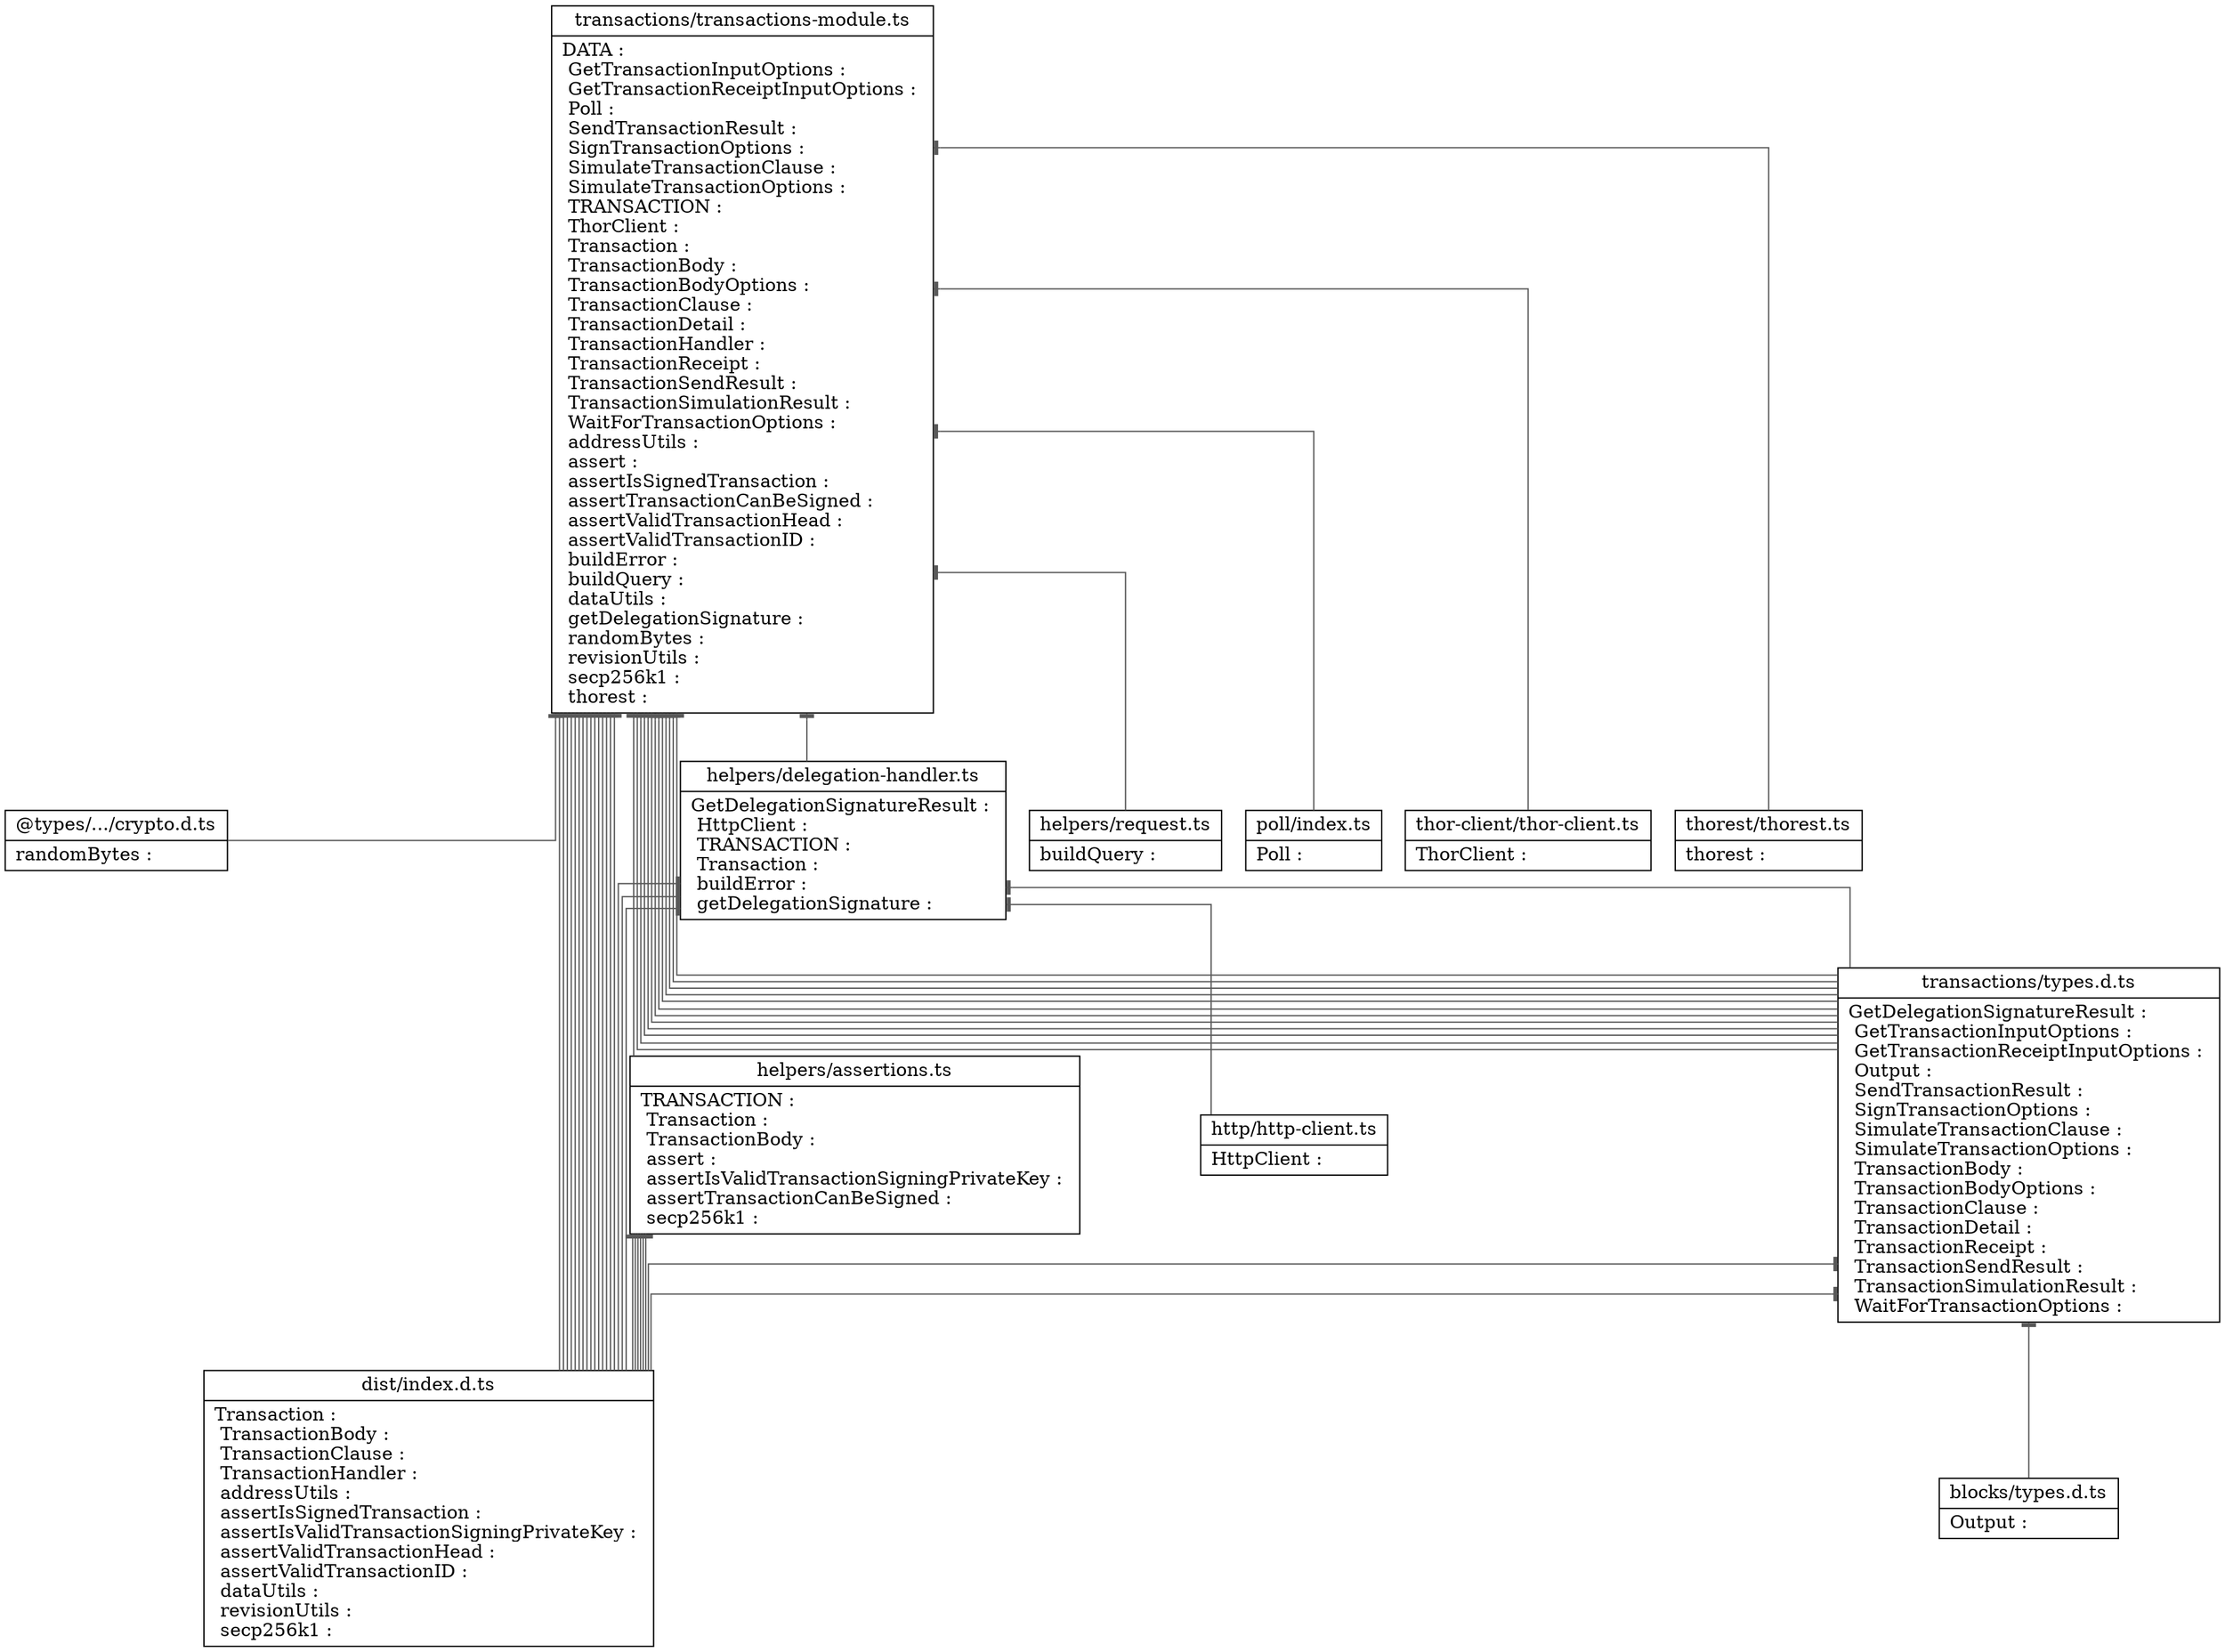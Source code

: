 digraph "transactions" {

splines  = ortho;
fontname = "Inconsolata";

node [colorscheme = ylgnbu4];
edge [colorscheme = dark28, dir = both];

"@types/.../crypto.d.ts"              [shape = record, label = "{ @types/.../crypto.d.ts |  randomBytes : \l }"];
"blocks/types.d.ts"                   [shape = record, label = "{ blocks/types.d.ts |  Output : \l }"];
"dist/index.d.ts"                     [shape = record, label = "{ dist/index.d.ts |  DATA : \l  TRANSACTION : \l  assert : \l  buildError : \l }"];
"dist/index.d.ts"                     [shape = record, label = "{ dist/index.d.ts |  Transaction : \l  TransactionBody : \l  TransactionClause : \l  TransactionHandler : \l  addressUtils : \l  assertIsSignedTransaction : \l  assertIsValidTransactionSigningPrivateKey : \l  assertValidTransactionHead : \l  assertValidTransactionID : \l  dataUtils : \l  revisionUtils : \l  secp256k1 : \l }"];
"helpers/assertions.ts"               [shape = record, label = "{ helpers/assertions.ts |  TRANSACTION : \l  Transaction : \l  TransactionBody : \l  assert : \l  assertIsValidTransactionSigningPrivateKey : \l  assertTransactionCanBeSigned : \l  secp256k1 : \l }"];
"helpers/delegation-handler.ts"       [shape = record, label = "{ helpers/delegation-handler.ts |  GetDelegationSignatureResult : \l  HttpClient : \l  TRANSACTION : \l  Transaction : \l  buildError : \l  getDelegationSignature : \l }"];
"helpers/request.ts"                  [shape = record, label = "{ helpers/request.ts |  buildQuery : \l }"];
"http/http-client.ts"                 [shape = record, label = "{ http/http-client.ts |  HttpClient : \l }"];
"poll/index.ts"                       [shape = record, label = "{ poll/index.ts |  Poll : \l }"];
"thor-client/thor-client.ts"          [shape = record, label = "{ thor-client/thor-client.ts |  ThorClient : \l }"];
"thorest/thorest.ts"                  [shape = record, label = "{ thorest/thorest.ts |  thorest : \l }"];
"transactions/transactions-module.ts" [shape = record, label = "{ transactions/transactions-module.ts |  DATA : \l  GetTransactionInputOptions : \l  GetTransactionReceiptInputOptions : \l  Poll : \l  SendTransactionResult : \l  SignTransactionOptions : \l  SimulateTransactionClause : \l  SimulateTransactionOptions : \l  TRANSACTION : \l  ThorClient : \l  Transaction : \l  TransactionBody : \l  TransactionBodyOptions : \l  TransactionClause : \l  TransactionDetail : \l  TransactionHandler : \l  TransactionReceipt : \l  TransactionSendResult : \l  TransactionSimulationResult : \l  WaitForTransactionOptions : \l  addressUtils : \l  assert : \l  assertIsSignedTransaction : \l  assertTransactionCanBeSigned : \l  assertValidTransactionHead : \l  assertValidTransactionID : \l  buildError : \l  buildQuery : \l  dataUtils : \l  getDelegationSignature : \l  randomBytes : \l  revisionUtils : \l  secp256k1 : \l  thorest : \l }"];
"transactions/types.d.ts"             [shape = record, label = "{ transactions/types.d.ts |  GetDelegationSignatureResult : \l  GetTransactionInputOptions : \l  GetTransactionReceiptInputOptions : \l  Output : \l  SendTransactionResult : \l  SignTransactionOptions : \l  SimulateTransactionClause : \l  SimulateTransactionOptions : \l  TransactionBody : \l  TransactionBodyOptions : \l  TransactionClause : \l  TransactionDetail : \l  TransactionReceipt : \l  TransactionSendResult : \l  TransactionSimulationResult : \l  WaitForTransactionOptions : \l }"];

"helpers/assertions.ts"               -> "dist/index.d.ts"                     [color = "#595959", style = solid , arrowtail = tee     , arrowhead = none    , taillabel = "", label = "", headlabel = ""];
"helpers/assertions.ts"               -> "dist/index.d.ts"                     [color = "#595959", style = solid , arrowtail = tee     , arrowhead = none    , taillabel = "", label = "", headlabel = ""];
"helpers/assertions.ts"               -> "dist/index.d.ts"                     [color = "#595959", style = solid , arrowtail = tee     , arrowhead = none    , taillabel = "", label = "", headlabel = ""];
"helpers/assertions.ts"               -> "dist/index.d.ts"                     [color = "#595959", style = solid , arrowtail = tee     , arrowhead = none    , taillabel = "", label = "", headlabel = ""];
"helpers/assertions.ts"               -> "dist/index.d.ts"                     [color = "#595959", style = solid , arrowtail = tee     , arrowhead = none    , taillabel = "", label = "", headlabel = ""];
"helpers/assertions.ts"               -> "dist/index.d.ts"                     [color = "#595959", style = solid , arrowtail = tee     , arrowhead = none    , taillabel = "", label = "", headlabel = ""];
"helpers/delegation-handler.ts"       -> "dist/index.d.ts"                     [color = "#595959", style = solid , arrowtail = tee     , arrowhead = none    , taillabel = "", label = "", headlabel = ""];
"helpers/delegation-handler.ts"       -> "dist/index.d.ts"                     [color = "#595959", style = solid , arrowtail = tee     , arrowhead = none    , taillabel = "", label = "", headlabel = ""];
"helpers/delegation-handler.ts"       -> "dist/index.d.ts"                     [color = "#595959", style = solid , arrowtail = tee     , arrowhead = none    , taillabel = "", label = "", headlabel = ""];
"helpers/delegation-handler.ts"       -> "http/http-client.ts"                 [color = "#595959", style = solid , arrowtail = tee     , arrowhead = none    , taillabel = "", label = "", headlabel = ""];
"helpers/delegation-handler.ts"       -> "transactions/types.d.ts"             [color = "#595959", style = solid , arrowtail = tee     , arrowhead = none    , taillabel = "", label = "", headlabel = ""];
"transactions/transactions-module.ts" -> "@types/.../crypto.d.ts"              [color = "#595959", style = solid , arrowtail = tee     , arrowhead = none    , taillabel = "", label = "", headlabel = ""];
"transactions/transactions-module.ts" -> "dist/index.d.ts"                     [color = "#595959", style = solid , arrowtail = tee     , arrowhead = none    , taillabel = "", label = "", headlabel = ""];
"transactions/transactions-module.ts" -> "dist/index.d.ts"                     [color = "#595959", style = solid , arrowtail = tee     , arrowhead = none    , taillabel = "", label = "", headlabel = ""];
"transactions/transactions-module.ts" -> "dist/index.d.ts"                     [color = "#595959", style = solid , arrowtail = tee     , arrowhead = none    , taillabel = "", label = "", headlabel = ""];
"transactions/transactions-module.ts" -> "dist/index.d.ts"                     [color = "#595959", style = solid , arrowtail = tee     , arrowhead = none    , taillabel = "", label = "", headlabel = ""];
"transactions/transactions-module.ts" -> "dist/index.d.ts"                     [color = "#595959", style = solid , arrowtail = tee     , arrowhead = none    , taillabel = "", label = "", headlabel = ""];
"transactions/transactions-module.ts" -> "dist/index.d.ts"                     [color = "#595959", style = solid , arrowtail = tee     , arrowhead = none    , taillabel = "", label = "", headlabel = ""];
"transactions/transactions-module.ts" -> "dist/index.d.ts"                     [color = "#595959", style = solid , arrowtail = tee     , arrowhead = none    , taillabel = "", label = "", headlabel = ""];
"transactions/transactions-module.ts" -> "dist/index.d.ts"                     [color = "#595959", style = solid , arrowtail = tee     , arrowhead = none    , taillabel = "", label = "", headlabel = ""];
"transactions/transactions-module.ts" -> "dist/index.d.ts"                     [color = "#595959", style = solid , arrowtail = tee     , arrowhead = none    , taillabel = "", label = "", headlabel = ""];
"transactions/transactions-module.ts" -> "dist/index.d.ts"                     [color = "#595959", style = solid , arrowtail = tee     , arrowhead = none    , taillabel = "", label = "", headlabel = ""];
"transactions/transactions-module.ts" -> "dist/index.d.ts"                     [color = "#595959", style = solid , arrowtail = tee     , arrowhead = none    , taillabel = "", label = "", headlabel = ""];
"transactions/transactions-module.ts" -> "dist/index.d.ts"                     [color = "#595959", style = solid , arrowtail = tee     , arrowhead = none    , taillabel = "", label = "", headlabel = ""];
"transactions/transactions-module.ts" -> "dist/index.d.ts"                     [color = "#595959", style = solid , arrowtail = tee     , arrowhead = none    , taillabel = "", label = "", headlabel = ""];
"transactions/transactions-module.ts" -> "dist/index.d.ts"                     [color = "#595959", style = solid , arrowtail = tee     , arrowhead = none    , taillabel = "", label = "", headlabel = ""];
"transactions/transactions-module.ts" -> "dist/index.d.ts"                     [color = "#595959", style = solid , arrowtail = tee     , arrowhead = none    , taillabel = "", label = "", headlabel = ""];
"transactions/transactions-module.ts" -> "helpers/assertions.ts"               [color = "#595959", style = solid , arrowtail = tee     , arrowhead = none    , taillabel = "", label = "", headlabel = ""];
"transactions/transactions-module.ts" -> "helpers/delegation-handler.ts"       [color = "#595959", style = solid , arrowtail = tee     , arrowhead = none    , taillabel = "", label = "", headlabel = ""];
"transactions/transactions-module.ts" -> "helpers/request.ts"                  [color = "#595959", style = solid , arrowtail = tee     , arrowhead = none    , taillabel = "", label = "", headlabel = ""];
"transactions/transactions-module.ts" -> "poll/index.ts"                       [color = "#595959", style = solid , arrowtail = tee     , arrowhead = none    , taillabel = "", label = "", headlabel = ""];
"transactions/transactions-module.ts" -> "thor-client/thor-client.ts"          [color = "#595959", style = solid , arrowtail = tee     , arrowhead = none    , taillabel = "", label = "", headlabel = ""];
"transactions/transactions-module.ts" -> "thorest/thorest.ts"                  [color = "#595959", style = solid , arrowtail = tee     , arrowhead = none    , taillabel = "", label = "", headlabel = ""];
"transactions/transactions-module.ts" -> "transactions/types.d.ts"             [color = "#595959", style = solid , arrowtail = tee     , arrowhead = none    , taillabel = "", label = "", headlabel = ""];
"transactions/transactions-module.ts" -> "transactions/types.d.ts"             [color = "#595959", style = solid , arrowtail = tee     , arrowhead = none    , taillabel = "", label = "", headlabel = ""];
"transactions/transactions-module.ts" -> "transactions/types.d.ts"             [color = "#595959", style = solid , arrowtail = tee     , arrowhead = none    , taillabel = "", label = "", headlabel = ""];
"transactions/transactions-module.ts" -> "transactions/types.d.ts"             [color = "#595959", style = solid , arrowtail = tee     , arrowhead = none    , taillabel = "", label = "", headlabel = ""];
"transactions/transactions-module.ts" -> "transactions/types.d.ts"             [color = "#595959", style = solid , arrowtail = tee     , arrowhead = none    , taillabel = "", label = "", headlabel = ""];
"transactions/transactions-module.ts" -> "transactions/types.d.ts"             [color = "#595959", style = solid , arrowtail = tee     , arrowhead = none    , taillabel = "", label = "", headlabel = ""];
"transactions/transactions-module.ts" -> "transactions/types.d.ts"             [color = "#595959", style = solid , arrowtail = tee     , arrowhead = none    , taillabel = "", label = "", headlabel = ""];
"transactions/transactions-module.ts" -> "transactions/types.d.ts"             [color = "#595959", style = solid , arrowtail = tee     , arrowhead = none    , taillabel = "", label = "", headlabel = ""];
"transactions/transactions-module.ts" -> "transactions/types.d.ts"             [color = "#595959", style = solid , arrowtail = tee     , arrowhead = none    , taillabel = "", label = "", headlabel = ""];
"transactions/transactions-module.ts" -> "transactions/types.d.ts"             [color = "#595959", style = solid , arrowtail = tee     , arrowhead = none    , taillabel = "", label = "", headlabel = ""];
"transactions/transactions-module.ts" -> "transactions/types.d.ts"             [color = "#595959", style = solid , arrowtail = tee     , arrowhead = none    , taillabel = "", label = "", headlabel = ""];
"transactions/transactions-module.ts" -> "transactions/types.d.ts"             [color = "#595959", style = solid , arrowtail = tee     , arrowhead = none    , taillabel = "", label = "", headlabel = ""];
"transactions/types.d.ts"             -> "blocks/types.d.ts"                   [color = "#595959", style = solid , arrowtail = tee     , arrowhead = none    , taillabel = "", label = "", headlabel = ""];
"transactions/types.d.ts"             -> "dist/index.d.ts"                     [color = "#595959", style = solid , arrowtail = tee     , arrowhead = none    , taillabel = "", label = "", headlabel = ""];
"transactions/types.d.ts"             -> "dist/index.d.ts"                     [color = "#595959", style = solid , arrowtail = tee     , arrowhead = none    , taillabel = "", label = "", headlabel = ""];

}

